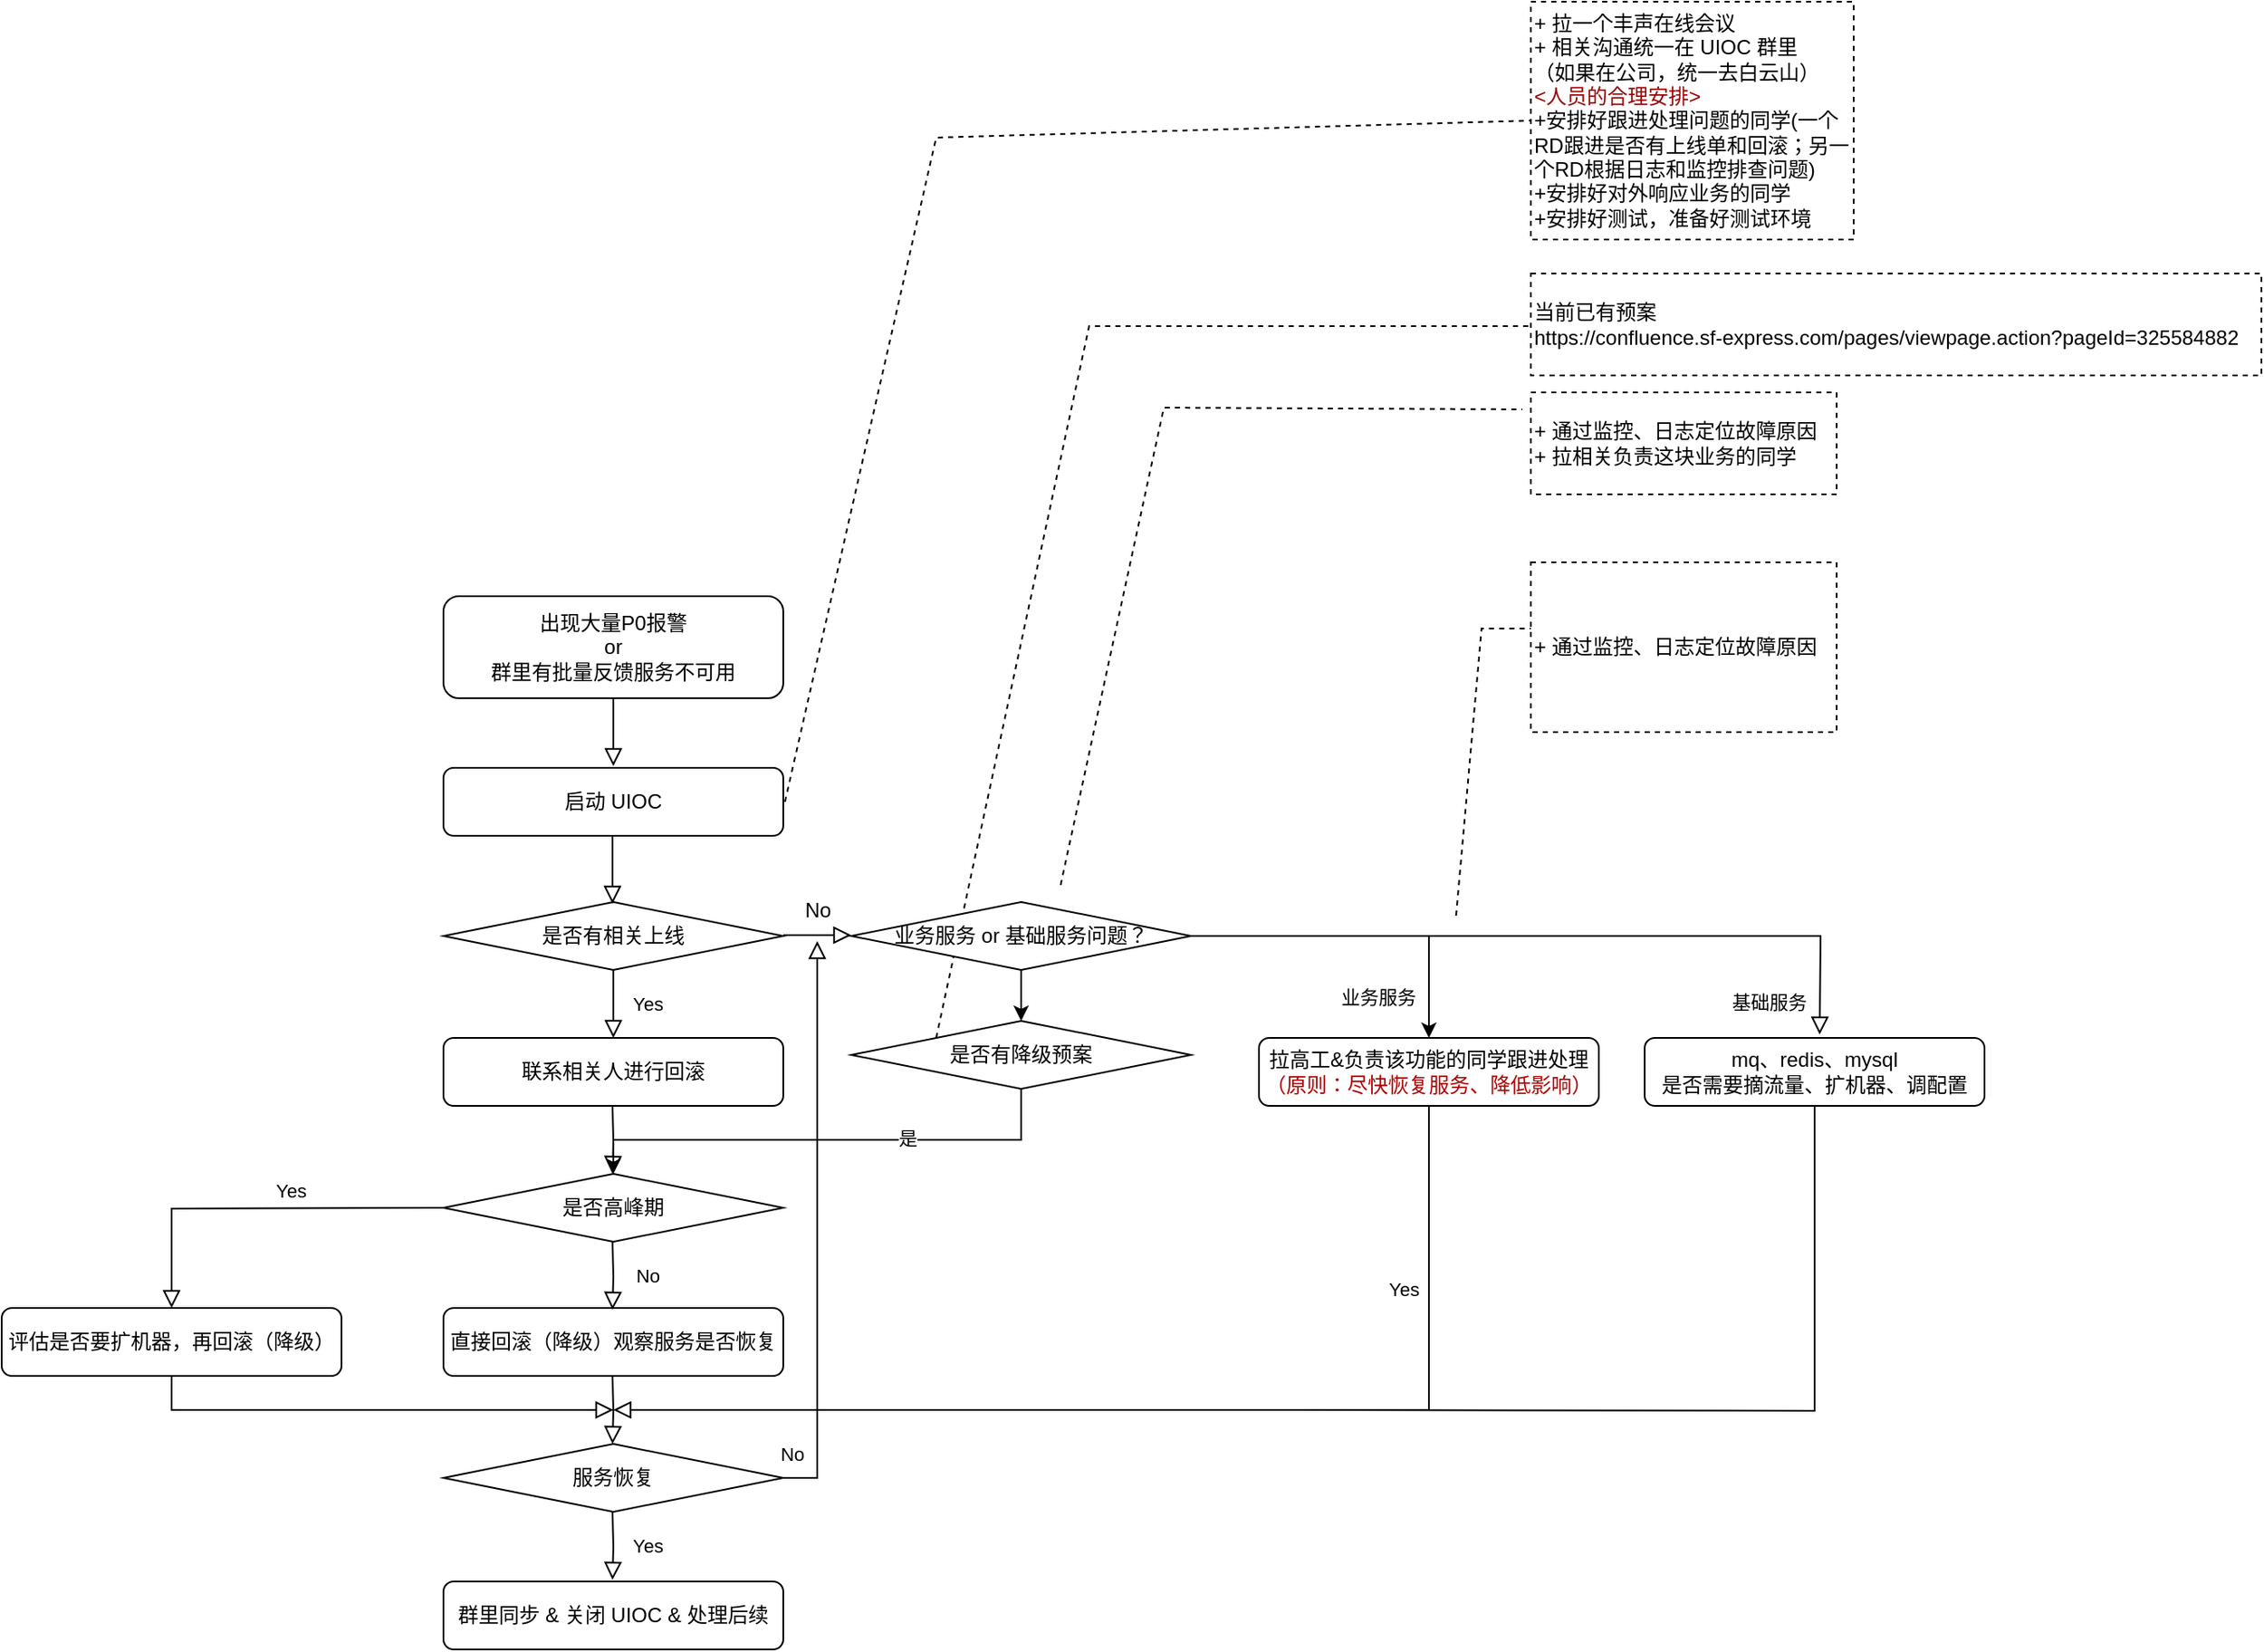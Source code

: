 <mxfile version="21.6.3" type="github">
  <diagram id="C5RBs43oDa-KdzZeNtuy" name="Page-1">
    <mxGraphModel dx="2020" dy="1807" grid="1" gridSize="10" guides="1" tooltips="1" connect="1" arrows="1" fold="1" page="1" pageScale="1" pageWidth="827" pageHeight="1169" math="0" shadow="0">
      <root>
        <mxCell id="WIyWlLk6GJQsqaUBKTNV-0" />
        <mxCell id="WIyWlLk6GJQsqaUBKTNV-1" parent="WIyWlLk6GJQsqaUBKTNV-0" />
        <mxCell id="WIyWlLk6GJQsqaUBKTNV-2" value="" style="rounded=0;html=1;jettySize=auto;orthogonalLoop=1;fontSize=11;endArrow=block;endFill=0;endSize=8;strokeWidth=1;shadow=0;labelBackgroundColor=none;edgeStyle=orthogonalEdgeStyle;" parent="WIyWlLk6GJQsqaUBKTNV-1" edge="1">
          <mxGeometry relative="1" as="geometry">
            <mxPoint x="220" y="110" as="sourcePoint" />
            <mxPoint x="220" y="150" as="targetPoint" />
            <Array as="points">
              <mxPoint x="220" y="130" />
              <mxPoint x="220" y="130" />
            </Array>
          </mxGeometry>
        </mxCell>
        <mxCell id="WIyWlLk6GJQsqaUBKTNV-3" value="出现大量P0报警&lt;br&gt;or&lt;br&gt;群里有批量反馈服务不可用" style="rounded=1;whiteSpace=wrap;html=1;fontSize=12;glass=0;strokeWidth=1;shadow=0;" parent="WIyWlLk6GJQsqaUBKTNV-1" vertex="1">
          <mxGeometry x="120" y="50" width="200" height="60" as="geometry" />
        </mxCell>
        <mxCell id="WIyWlLk6GJQsqaUBKTNV-5" value="Yes" style="edgeStyle=orthogonalEdgeStyle;rounded=0;html=1;jettySize=auto;orthogonalLoop=1;fontSize=11;endArrow=block;endFill=0;endSize=8;strokeWidth=1;shadow=0;labelBackgroundColor=none;exitX=0.5;exitY=1;exitDx=0;exitDy=0;" parent="WIyWlLk6GJQsqaUBKTNV-1" source="64sySyNow4ogs9UG_H_0-5" target="WIyWlLk6GJQsqaUBKTNV-7" edge="1">
          <mxGeometry y="20" relative="1" as="geometry">
            <mxPoint as="offset" />
            <mxPoint x="320" y="250" as="sourcePoint" />
          </mxGeometry>
        </mxCell>
        <mxCell id="WIyWlLk6GJQsqaUBKTNV-7" value="联系相关人进行回滚" style="rounded=1;whiteSpace=wrap;html=1;fontSize=12;glass=0;strokeWidth=1;shadow=0;" parent="WIyWlLk6GJQsqaUBKTNV-1" vertex="1">
          <mxGeometry x="120" y="310" width="200" height="40" as="geometry" />
        </mxCell>
        <mxCell id="64sySyNow4ogs9UG_H_0-0" value="启动 UIOC" style="rounded=1;whiteSpace=wrap;html=1;" parent="WIyWlLk6GJQsqaUBKTNV-1" vertex="1">
          <mxGeometry x="120" y="151" width="200" height="40" as="geometry" />
        </mxCell>
        <mxCell id="64sySyNow4ogs9UG_H_0-3" value="" style="endArrow=none;dashed=1;html=1;rounded=0;entryX=0;entryY=0.5;entryDx=0;entryDy=0;" parent="WIyWlLk6GJQsqaUBKTNV-1" target="64sySyNow4ogs9UG_H_0-4" edge="1">
          <mxGeometry width="50" height="50" relative="1" as="geometry">
            <mxPoint x="321" y="171" as="sourcePoint" />
            <mxPoint x="441" y="171" as="targetPoint" />
            <Array as="points">
              <mxPoint x="410" y="-220" />
            </Array>
          </mxGeometry>
        </mxCell>
        <mxCell id="64sySyNow4ogs9UG_H_0-4" value="+ 拉一个丰声在线会议&lt;br&gt;+ 相关沟通统一在 UIOC 群里&lt;br&gt;（如果在公司，统一去白云山）&lt;br&gt;&lt;font style=&quot;border-color: var(--border-color);&quot; color=&quot;#990000&quot;&gt;&amp;lt;人员的合理安排&amp;gt;&lt;/font&gt;&lt;br style=&quot;border-color: var(--border-color);&quot;&gt;+安排好跟进处理问题的同学(一个RD跟进是否有上线单和回滚；另一个RD根据日志和监控排查问题)&lt;br style=&quot;border-color: var(--border-color);&quot;&gt;+安排好对外响应业务的同学&lt;br style=&quot;border-color: var(--border-color);&quot;&gt;+安排好测试，准备好测试环境" style="rounded=0;whiteSpace=wrap;html=1;align=left;dashed=1;" parent="WIyWlLk6GJQsqaUBKTNV-1" vertex="1">
          <mxGeometry x="760" y="-300" width="190" height="140" as="geometry" />
        </mxCell>
        <mxCell id="64sySyNow4ogs9UG_H_0-5" value="是否有相关上线" style="rhombus;whiteSpace=wrap;html=1;" parent="WIyWlLk6GJQsqaUBKTNV-1" vertex="1">
          <mxGeometry x="120" y="230" width="200" height="40" as="geometry" />
        </mxCell>
        <mxCell id="64sySyNow4ogs9UG_H_0-6" value="" style="rounded=0;html=1;jettySize=auto;orthogonalLoop=1;fontSize=11;endArrow=block;endFill=0;endSize=8;strokeWidth=1;shadow=0;labelBackgroundColor=none;edgeStyle=orthogonalEdgeStyle;" parent="WIyWlLk6GJQsqaUBKTNV-1" edge="1">
          <mxGeometry relative="1" as="geometry">
            <mxPoint x="219.5" y="191" as="sourcePoint" />
            <mxPoint x="219.5" y="231" as="targetPoint" />
            <Array as="points">
              <mxPoint x="219.5" y="211" />
              <mxPoint x="219.5" y="211" />
            </Array>
          </mxGeometry>
        </mxCell>
        <mxCell id="64sySyNow4ogs9UG_H_0-8" value="是否高峰期" style="rhombus;whiteSpace=wrap;html=1;" parent="WIyWlLk6GJQsqaUBKTNV-1" vertex="1">
          <mxGeometry x="120" y="390" width="200" height="40" as="geometry" />
        </mxCell>
        <mxCell id="64sySyNow4ogs9UG_H_0-9" value="No" style="edgeStyle=orthogonalEdgeStyle;rounded=0;html=1;jettySize=auto;orthogonalLoop=1;fontSize=11;endArrow=block;endFill=0;endSize=8;strokeWidth=1;shadow=0;labelBackgroundColor=none;exitX=0.5;exitY=1;exitDx=0;exitDy=0;" parent="WIyWlLk6GJQsqaUBKTNV-1" edge="1">
          <mxGeometry x="1" y="63" relative="1" as="geometry">
            <mxPoint x="-42" y="58" as="offset" />
            <mxPoint x="219.5" y="350" as="sourcePoint" />
            <mxPoint x="219.5" y="390" as="targetPoint" />
          </mxGeometry>
        </mxCell>
        <mxCell id="64sySyNow4ogs9UG_H_0-10" value="直接回滚（降级）观察服务是否恢复" style="rounded=1;whiteSpace=wrap;html=1;fontSize=12;glass=0;strokeWidth=1;shadow=0;" parent="WIyWlLk6GJQsqaUBKTNV-1" vertex="1">
          <mxGeometry x="120" y="469" width="200" height="40" as="geometry" />
        </mxCell>
        <mxCell id="64sySyNow4ogs9UG_H_0-11" value="" style="edgeStyle=orthogonalEdgeStyle;rounded=0;html=1;jettySize=auto;orthogonalLoop=1;fontSize=11;endArrow=block;endFill=0;endSize=8;strokeWidth=1;shadow=0;labelBackgroundColor=none;exitX=0.5;exitY=1;exitDx=0;exitDy=0;" parent="WIyWlLk6GJQsqaUBKTNV-1" edge="1">
          <mxGeometry x="1" y="81" relative="1" as="geometry">
            <mxPoint x="-40" y="68" as="offset" />
            <mxPoint x="219.5" y="430" as="sourcePoint" />
            <mxPoint x="219.5" y="470" as="targetPoint" />
          </mxGeometry>
        </mxCell>
        <mxCell id="64sySyNow4ogs9UG_H_0-12" value="Yes" style="edgeStyle=orthogonalEdgeStyle;rounded=0;html=1;jettySize=auto;orthogonalLoop=1;fontSize=11;endArrow=block;endFill=0;endSize=8;strokeWidth=1;shadow=0;labelBackgroundColor=none;entryX=0.5;entryY=0;entryDx=0;entryDy=0;" parent="WIyWlLk6GJQsqaUBKTNV-1" target="64sySyNow4ogs9UG_H_0-13" edge="1">
          <mxGeometry x="-0.176" y="-10" relative="1" as="geometry">
            <mxPoint as="offset" />
            <mxPoint x="120" y="410" as="sourcePoint" />
            <mxPoint x="400" y="410" as="targetPoint" />
          </mxGeometry>
        </mxCell>
        <mxCell id="64sySyNow4ogs9UG_H_0-13" value="评估是否要扩机器，再回滚（降级）" style="rounded=1;whiteSpace=wrap;html=1;fontSize=12;glass=0;strokeWidth=1;shadow=0;" parent="WIyWlLk6GJQsqaUBKTNV-1" vertex="1">
          <mxGeometry x="-140" y="469" width="200" height="40" as="geometry" />
        </mxCell>
        <mxCell id="64sySyNow4ogs9UG_H_0-14" value="" style="rounded=0;html=1;jettySize=auto;orthogonalLoop=1;fontSize=11;endArrow=block;endFill=0;endSize=8;strokeWidth=1;shadow=0;labelBackgroundColor=none;edgeStyle=orthogonalEdgeStyle;exitX=0.5;exitY=1;exitDx=0;exitDy=0;" parent="WIyWlLk6GJQsqaUBKTNV-1" source="64sySyNow4ogs9UG_H_0-13" edge="1">
          <mxGeometry y="20" relative="1" as="geometry">
            <mxPoint as="offset" />
            <mxPoint x="500" y="510" as="sourcePoint" />
            <mxPoint x="220" y="529" as="targetPoint" />
            <Array as="points">
              <mxPoint x="-40" y="529" />
            </Array>
          </mxGeometry>
        </mxCell>
        <mxCell id="64sySyNow4ogs9UG_H_0-15" value="" style="edgeStyle=orthogonalEdgeStyle;rounded=0;html=1;jettySize=auto;orthogonalLoop=1;fontSize=11;endArrow=block;endFill=0;endSize=8;strokeWidth=1;shadow=0;labelBackgroundColor=none;exitX=0.5;exitY=1;exitDx=0;exitDy=0;" parent="WIyWlLk6GJQsqaUBKTNV-1" edge="1">
          <mxGeometry x="1" y="65" relative="1" as="geometry">
            <mxPoint x="-24" y="49" as="offset" />
            <mxPoint x="219.5" y="509" as="sourcePoint" />
            <mxPoint x="219.5" y="549" as="targetPoint" />
          </mxGeometry>
        </mxCell>
        <mxCell id="64sySyNow4ogs9UG_H_0-16" value="服务恢复" style="rhombus;whiteSpace=wrap;html=1;" parent="WIyWlLk6GJQsqaUBKTNV-1" vertex="1">
          <mxGeometry x="120" y="549" width="200" height="40" as="geometry" />
        </mxCell>
        <mxCell id="64sySyNow4ogs9UG_H_0-17" value="Yes" style="edgeStyle=orthogonalEdgeStyle;rounded=0;html=1;jettySize=auto;orthogonalLoop=1;fontSize=11;endArrow=block;endFill=0;endSize=8;strokeWidth=1;shadow=0;labelBackgroundColor=none;exitX=0.5;exitY=1;exitDx=0;exitDy=0;" parent="WIyWlLk6GJQsqaUBKTNV-1" edge="1">
          <mxGeometry x="0.048" y="20" relative="1" as="geometry">
            <mxPoint as="offset" />
            <mxPoint x="219.5" y="589" as="sourcePoint" />
            <mxPoint x="219.5" y="629" as="targetPoint" />
          </mxGeometry>
        </mxCell>
        <mxCell id="64sySyNow4ogs9UG_H_0-20" value="群里同步 &amp;amp; 关闭 UIOC &amp;amp; 处理后续" style="rounded=1;whiteSpace=wrap;html=1;fontSize=12;glass=0;strokeWidth=1;shadow=0;" parent="WIyWlLk6GJQsqaUBKTNV-1" vertex="1">
          <mxGeometry x="120" y="630" width="200" height="40" as="geometry" />
        </mxCell>
        <mxCell id="64sySyNow4ogs9UG_H_0-25" value="" style="rounded=0;html=1;jettySize=auto;orthogonalLoop=1;fontSize=11;endArrow=block;endFill=0;endSize=8;strokeWidth=1;shadow=0;labelBackgroundColor=none;edgeStyle=orthogonalEdgeStyle;" parent="WIyWlLk6GJQsqaUBKTNV-1" edge="1">
          <mxGeometry y="20" relative="1" as="geometry">
            <mxPoint as="offset" />
            <mxPoint x="320" y="249.5" as="sourcePoint" />
            <mxPoint x="360" y="249.5" as="targetPoint" />
            <Array as="points">
              <mxPoint x="360" y="249.5" />
            </Array>
          </mxGeometry>
        </mxCell>
        <mxCell id="64sySyNow4ogs9UG_H_0-26" value="No" style="text;html=1;align=center;verticalAlign=middle;resizable=0;points=[];autosize=1;strokeColor=none;fillColor=none;" parent="WIyWlLk6GJQsqaUBKTNV-1" vertex="1">
          <mxGeometry x="320" y="220" width="40" height="30" as="geometry" />
        </mxCell>
        <mxCell id="64sySyNow4ogs9UG_H_0-33" value="" style="endArrow=none;dashed=1;html=1;rounded=0;" parent="WIyWlLk6GJQsqaUBKTNV-1" edge="1">
          <mxGeometry width="50" height="50" relative="1" as="geometry">
            <mxPoint x="483.243" y="220" as="sourcePoint" />
            <mxPoint x="755" y="-60" as="targetPoint" />
            <Array as="points">
              <mxPoint x="544" y="-61" />
            </Array>
          </mxGeometry>
        </mxCell>
        <mxCell id="64sySyNow4ogs9UG_H_0-34" value="+ 通过监控、日志定位故障原因&lt;br&gt;+ 拉相关负责这块业务的同学&lt;br&gt;" style="rounded=0;whiteSpace=wrap;html=1;align=left;dashed=1;" parent="WIyWlLk6GJQsqaUBKTNV-1" vertex="1">
          <mxGeometry x="760" y="-70" width="180" height="60" as="geometry" />
        </mxCell>
        <mxCell id="64sySyNow4ogs9UG_H_0-35" value="拉高工&amp;amp;负责该功能的同学跟进处理&lt;br&gt;&lt;font color=&quot;#ad0000&quot;&gt;（原则：尽快恢复服务、降低影响）&lt;/font&gt;" style="rounded=1;whiteSpace=wrap;html=1;fontSize=12;glass=0;strokeWidth=1;shadow=0;" parent="WIyWlLk6GJQsqaUBKTNV-1" vertex="1">
          <mxGeometry x="600" y="310" width="200" height="40" as="geometry" />
        </mxCell>
        <mxCell id="64sySyNow4ogs9UG_H_0-37" value="Yes" style="edgeStyle=orthogonalEdgeStyle;rounded=0;html=1;jettySize=auto;orthogonalLoop=1;fontSize=11;endArrow=block;endFill=0;endSize=8;strokeWidth=1;shadow=0;labelBackgroundColor=none;exitX=0.5;exitY=1;exitDx=0;exitDy=0;" parent="WIyWlLk6GJQsqaUBKTNV-1" edge="1" source="64sySyNow4ogs9UG_H_0-35">
          <mxGeometry x="-0.672" y="-15" relative="1" as="geometry">
            <mxPoint as="offset" />
            <mxPoint x="609" y="349" as="sourcePoint" />
            <mxPoint x="220" y="529" as="targetPoint" />
            <Array as="points">
              <mxPoint x="700" y="529" />
            </Array>
          </mxGeometry>
        </mxCell>
        <mxCell id="64sySyNow4ogs9UG_H_0-41" value="No" style="edgeStyle=orthogonalEdgeStyle;rounded=0;html=1;jettySize=auto;orthogonalLoop=1;fontSize=11;endArrow=block;endFill=0;endSize=8;strokeWidth=1;shadow=0;labelBackgroundColor=none;entryX=0.5;entryY=1.1;entryDx=0;entryDy=0;entryPerimeter=0;" parent="WIyWlLk6GJQsqaUBKTNV-1" target="64sySyNow4ogs9UG_H_0-26" edge="1">
          <mxGeometry x="-0.97" y="14" relative="1" as="geometry">
            <mxPoint as="offset" />
            <mxPoint x="320" y="569" as="sourcePoint" />
            <mxPoint x="340" y="389" as="targetPoint" />
            <Array as="points">
              <mxPoint x="340" y="569" />
            </Array>
          </mxGeometry>
        </mxCell>
        <mxCell id="64sySyNow4ogs9UG_H_0-42" value="基础服务" style="edgeStyle=orthogonalEdgeStyle;rounded=0;html=1;jettySize=auto;orthogonalLoop=1;fontSize=11;endArrow=block;endFill=0;endSize=8;strokeWidth=1;shadow=0;labelBackgroundColor=none;exitX=1;exitY=0.5;exitDx=0;exitDy=0;" parent="WIyWlLk6GJQsqaUBKTNV-1" source="EbL69Rn5KnJV2FLwqoe4-1" edge="1">
          <mxGeometry x="0.911" y="-30" relative="1" as="geometry">
            <mxPoint as="offset" />
            <mxPoint x="830" y="250" as="sourcePoint" />
            <mxPoint x="930" y="308" as="targetPoint" />
          </mxGeometry>
        </mxCell>
        <mxCell id="64sySyNow4ogs9UG_H_0-44" value="mq、redis、mysql&lt;br&gt;是否需要摘流量、扩机器、调配置" style="rounded=1;whiteSpace=wrap;html=1;fontSize=12;glass=0;strokeWidth=1;shadow=0;" parent="WIyWlLk6GJQsqaUBKTNV-1" vertex="1">
          <mxGeometry x="827" y="310" width="200" height="40" as="geometry" />
        </mxCell>
        <mxCell id="64sySyNow4ogs9UG_H_0-45" value="" style="endArrow=none;html=1;rounded=0;entryX=0.5;entryY=1;entryDx=0;entryDy=0;edgeStyle=orthogonalEdgeStyle;" parent="WIyWlLk6GJQsqaUBKTNV-1" edge="1" target="64sySyNow4ogs9UG_H_0-44">
          <mxGeometry width="50" height="50" relative="1" as="geometry">
            <mxPoint x="610" y="529" as="sourcePoint" />
            <mxPoint x="890" y="349" as="targetPoint" />
          </mxGeometry>
        </mxCell>
        <mxCell id="64sySyNow4ogs9UG_H_0-46" value="" style="endArrow=none;dashed=1;html=1;rounded=0;" parent="WIyWlLk6GJQsqaUBKTNV-1" edge="1">
          <mxGeometry width="50" height="50" relative="1" as="geometry">
            <mxPoint x="716" y="238" as="sourcePoint" />
            <mxPoint x="760" y="69" as="targetPoint" />
            <Array as="points">
              <mxPoint x="731" y="69" />
            </Array>
          </mxGeometry>
        </mxCell>
        <mxCell id="64sySyNow4ogs9UG_H_0-47" value="+ 通过监控、日志定位故障原因" style="rounded=0;whiteSpace=wrap;html=1;align=left;dashed=1;" parent="WIyWlLk6GJQsqaUBKTNV-1" vertex="1">
          <mxGeometry x="760" y="30" width="180" height="100" as="geometry" />
        </mxCell>
        <mxCell id="64sySyNow4ogs9UG_H_0-48" value="当前已有预案&lt;br&gt;https://confluence.sf-express.com/pages/viewpage.action?pageId=325584882" style="rounded=0;whiteSpace=wrap;html=1;align=left;dashed=1;" parent="WIyWlLk6GJQsqaUBKTNV-1" vertex="1">
          <mxGeometry x="760" y="-140" width="430" height="60" as="geometry" />
        </mxCell>
        <mxCell id="64sySyNow4ogs9UG_H_0-49" value="" style="endArrow=none;dashed=1;html=1;rounded=0;exitX=0;exitY=0;exitDx=0;exitDy=0;" parent="WIyWlLk6GJQsqaUBKTNV-1" edge="1" source="EbL69Rn5KnJV2FLwqoe4-2">
          <mxGeometry width="50" height="50" relative="1" as="geometry">
            <mxPoint x="420" y="220" as="sourcePoint" />
            <mxPoint x="760" y="-109" as="targetPoint" />
            <Array as="points">
              <mxPoint x="500" y="-109" />
              <mxPoint x="644" y="-109" />
            </Array>
          </mxGeometry>
        </mxCell>
        <mxCell id="EbL69Rn5KnJV2FLwqoe4-0" value="" style="endArrow=classic;html=1;rounded=0;exitX=1;exitY=0.5;exitDx=0;exitDy=0;entryX=0.5;entryY=0;entryDx=0;entryDy=0;edgeStyle=orthogonalEdgeStyle;" edge="1" parent="WIyWlLk6GJQsqaUBKTNV-1" source="EbL69Rn5KnJV2FLwqoe4-1" target="64sySyNow4ogs9UG_H_0-35">
          <mxGeometry width="50" height="50" relative="1" as="geometry">
            <mxPoint x="730" y="270" as="sourcePoint" />
            <mxPoint x="600" y="260" as="targetPoint" />
          </mxGeometry>
        </mxCell>
        <mxCell id="EbL69Rn5KnJV2FLwqoe4-7" value="业务服务" style="edgeLabel;html=1;align=center;verticalAlign=middle;resizable=0;points=[];" vertex="1" connectable="0" parent="EbL69Rn5KnJV2FLwqoe4-0">
          <mxGeometry x="0.712" y="-1" relative="1" as="geometry">
            <mxPoint x="-29" y="5" as="offset" />
          </mxGeometry>
        </mxCell>
        <mxCell id="EbL69Rn5KnJV2FLwqoe4-1" value="业务服务 or 基础服务问题？" style="rhombus;whiteSpace=wrap;html=1;" vertex="1" parent="WIyWlLk6GJQsqaUBKTNV-1">
          <mxGeometry x="360" y="230" width="200" height="40" as="geometry" />
        </mxCell>
        <mxCell id="EbL69Rn5KnJV2FLwqoe4-2" value="是否有降级预案" style="rhombus;whiteSpace=wrap;html=1;" vertex="1" parent="WIyWlLk6GJQsqaUBKTNV-1">
          <mxGeometry x="360" y="300" width="200" height="40" as="geometry" />
        </mxCell>
        <mxCell id="EbL69Rn5KnJV2FLwqoe4-3" value="" style="endArrow=classic;html=1;rounded=0;exitX=0.5;exitY=1;exitDx=0;exitDy=0;" edge="1" parent="WIyWlLk6GJQsqaUBKTNV-1" source="EbL69Rn5KnJV2FLwqoe4-1" target="EbL69Rn5KnJV2FLwqoe4-2">
          <mxGeometry width="50" height="50" relative="1" as="geometry">
            <mxPoint x="510" y="260" as="sourcePoint" />
            <mxPoint x="560" y="210" as="targetPoint" />
          </mxGeometry>
        </mxCell>
        <mxCell id="EbL69Rn5KnJV2FLwqoe4-4" value="" style="endArrow=classic;html=1;rounded=0;exitX=0.5;exitY=1;exitDx=0;exitDy=0;edgeStyle=orthogonalEdgeStyle;" edge="1" parent="WIyWlLk6GJQsqaUBKTNV-1" source="EbL69Rn5KnJV2FLwqoe4-2">
          <mxGeometry width="50" height="50" relative="1" as="geometry">
            <mxPoint x="510" y="260" as="sourcePoint" />
            <mxPoint x="220" y="390" as="targetPoint" />
            <Array as="points">
              <mxPoint x="460" y="370" />
              <mxPoint x="220" y="370" />
            </Array>
          </mxGeometry>
        </mxCell>
        <mxCell id="EbL69Rn5KnJV2FLwqoe4-5" value="是" style="edgeLabel;html=1;align=center;verticalAlign=middle;resizable=0;points=[];" vertex="1" connectable="0" parent="EbL69Rn5KnJV2FLwqoe4-4">
          <mxGeometry x="-0.328" y="-1" relative="1" as="geometry">
            <mxPoint as="offset" />
          </mxGeometry>
        </mxCell>
      </root>
    </mxGraphModel>
  </diagram>
</mxfile>
